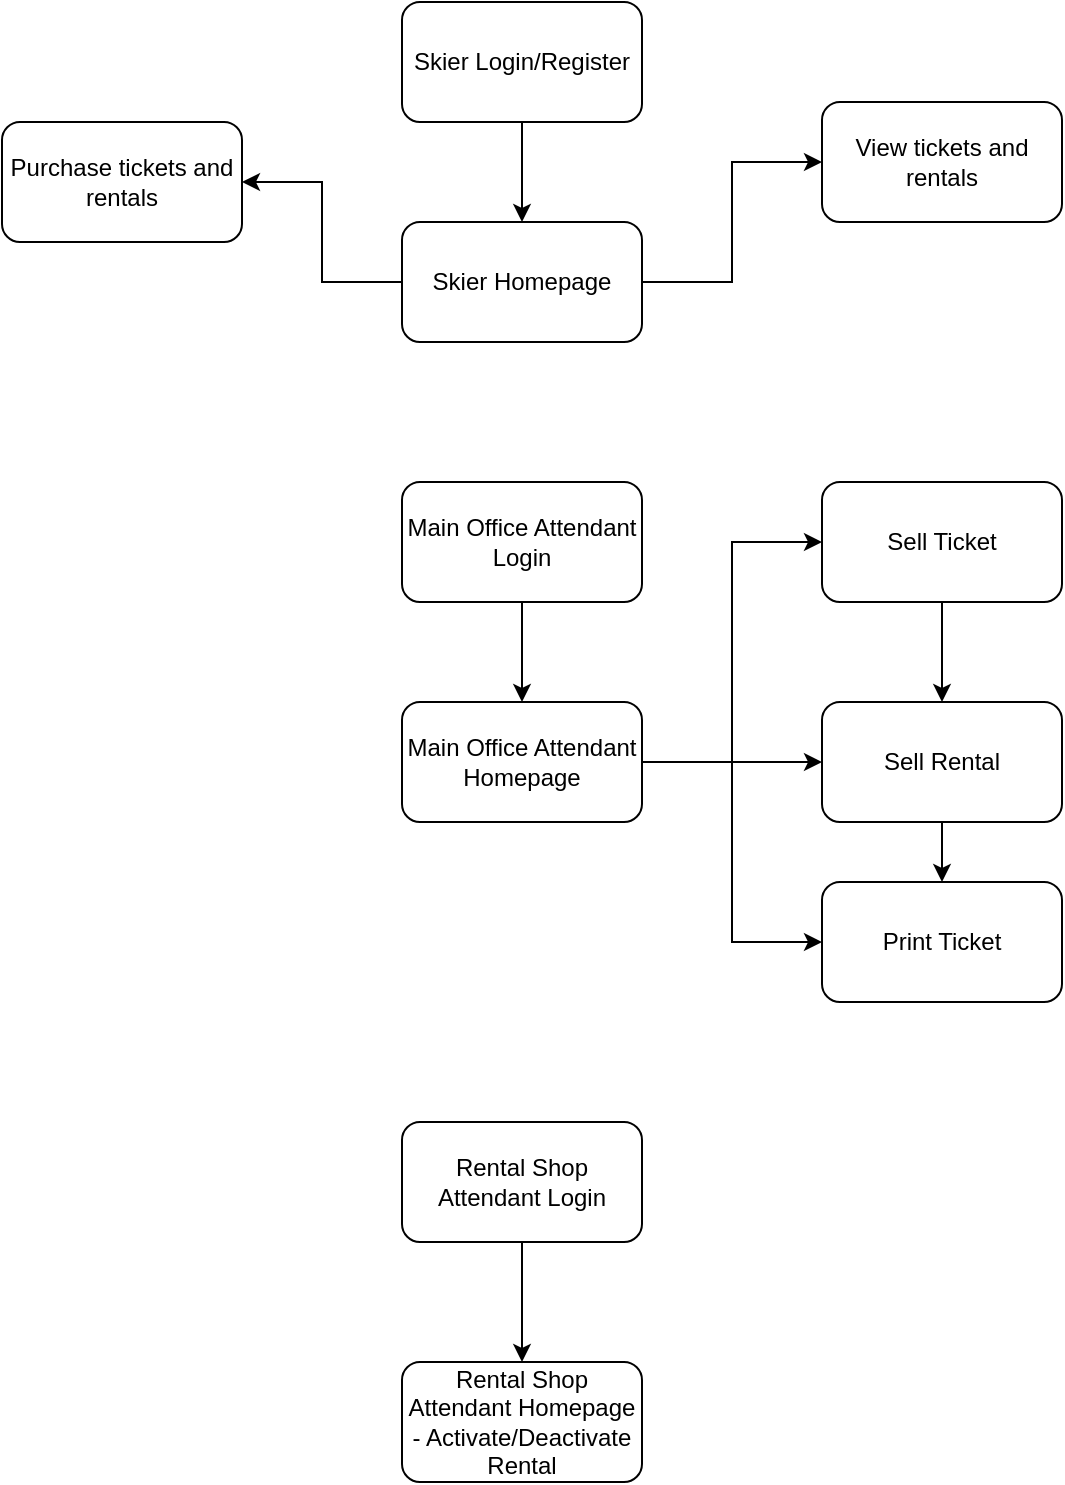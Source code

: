 <mxfile version="21.0.6" type="onedrive"><diagram name="Page-1" id="D9eRH-KOLV0aNAMH7eON"><mxGraphModel grid="1" page="1" gridSize="10" guides="1" tooltips="1" connect="1" arrows="1" fold="1" pageScale="1" pageWidth="850" pageHeight="1100" math="0" shadow="0"><root><mxCell id="0"/><mxCell id="1" parent="0"/><mxCell id="X7W11Wb_S86mY8Shpxr3-5" style="edgeStyle=orthogonalEdgeStyle;rounded=0;orthogonalLoop=1;jettySize=auto;html=1;exitX=0.5;exitY=1;exitDx=0;exitDy=0;entryX=0.5;entryY=0;entryDx=0;entryDy=0;" edge="1" parent="1" source="X7W11Wb_S86mY8Shpxr3-1" target="X7W11Wb_S86mY8Shpxr3-4"><mxGeometry relative="1" as="geometry"/></mxCell><mxCell id="X7W11Wb_S86mY8Shpxr3-1" value="Skier Login/Register" style="rounded=1;whiteSpace=wrap;html=1;" vertex="1" parent="1"><mxGeometry x="350" y="40" width="120" height="60" as="geometry"/></mxCell><mxCell id="X7W11Wb_S86mY8Shpxr3-2" value="View tickets and rentals" style="rounded=1;whiteSpace=wrap;html=1;" vertex="1" parent="1"><mxGeometry x="560" y="90" width="120" height="60" as="geometry"/></mxCell><mxCell id="X7W11Wb_S86mY8Shpxr3-3" value="Purchase tickets and rentals" style="rounded=1;whiteSpace=wrap;html=1;" vertex="1" parent="1"><mxGeometry x="150" y="100" width="120" height="60" as="geometry"/></mxCell><mxCell id="X7W11Wb_S86mY8Shpxr3-6" style="edgeStyle=orthogonalEdgeStyle;rounded=0;orthogonalLoop=1;jettySize=auto;html=1;exitX=1;exitY=0.5;exitDx=0;exitDy=0;entryX=0;entryY=0.5;entryDx=0;entryDy=0;" edge="1" parent="1" source="X7W11Wb_S86mY8Shpxr3-4" target="X7W11Wb_S86mY8Shpxr3-2"><mxGeometry relative="1" as="geometry"/></mxCell><mxCell id="X7W11Wb_S86mY8Shpxr3-7" style="edgeStyle=orthogonalEdgeStyle;rounded=0;orthogonalLoop=1;jettySize=auto;html=1;exitX=0;exitY=0.5;exitDx=0;exitDy=0;entryX=1;entryY=0.5;entryDx=0;entryDy=0;" edge="1" parent="1" source="X7W11Wb_S86mY8Shpxr3-4" target="X7W11Wb_S86mY8Shpxr3-3"><mxGeometry relative="1" as="geometry"/></mxCell><mxCell id="X7W11Wb_S86mY8Shpxr3-4" value="Skier Homepage" style="rounded=1;whiteSpace=wrap;html=1;" vertex="1" parent="1"><mxGeometry x="350" y="150" width="120" height="60" as="geometry"/></mxCell><mxCell id="X7W11Wb_S86mY8Shpxr3-10" style="edgeStyle=orthogonalEdgeStyle;rounded=0;orthogonalLoop=1;jettySize=auto;html=1;exitX=0.5;exitY=1;exitDx=0;exitDy=0;entryX=0.5;entryY=0;entryDx=0;entryDy=0;" edge="1" parent="1" source="X7W11Wb_S86mY8Shpxr3-8" target="X7W11Wb_S86mY8Shpxr3-9"><mxGeometry relative="1" as="geometry"/></mxCell><mxCell id="X7W11Wb_S86mY8Shpxr3-8" value="Main Office Attendant Login" style="rounded=1;whiteSpace=wrap;html=1;" vertex="1" parent="1"><mxGeometry x="350" y="280" width="120" height="60" as="geometry"/></mxCell><mxCell id="X7W11Wb_S86mY8Shpxr3-12" style="edgeStyle=orthogonalEdgeStyle;rounded=0;orthogonalLoop=1;jettySize=auto;html=1;exitX=1;exitY=0.5;exitDx=0;exitDy=0;entryX=0;entryY=0.5;entryDx=0;entryDy=0;" edge="1" parent="1" source="X7W11Wb_S86mY8Shpxr3-9" target="X7W11Wb_S86mY8Shpxr3-11"><mxGeometry relative="1" as="geometry"/></mxCell><mxCell id="X7W11Wb_S86mY8Shpxr3-16" style="edgeStyle=orthogonalEdgeStyle;rounded=0;orthogonalLoop=1;jettySize=auto;html=1;exitX=1;exitY=0.5;exitDx=0;exitDy=0;entryX=0;entryY=0.5;entryDx=0;entryDy=0;" edge="1" parent="1" source="X7W11Wb_S86mY8Shpxr3-9" target="X7W11Wb_S86mY8Shpxr3-13"><mxGeometry relative="1" as="geometry"/></mxCell><mxCell id="X7W11Wb_S86mY8Shpxr3-18" style="edgeStyle=orthogonalEdgeStyle;rounded=0;orthogonalLoop=1;jettySize=auto;html=1;exitX=1;exitY=0.5;exitDx=0;exitDy=0;entryX=0;entryY=0.5;entryDx=0;entryDy=0;" edge="1" parent="1" source="X7W11Wb_S86mY8Shpxr3-9" target="X7W11Wb_S86mY8Shpxr3-17"><mxGeometry relative="1" as="geometry"/></mxCell><mxCell id="X7W11Wb_S86mY8Shpxr3-9" value="Main Office Attendant Homepage" style="rounded=1;whiteSpace=wrap;html=1;" vertex="1" parent="1"><mxGeometry x="350" y="390" width="120" height="60" as="geometry"/></mxCell><mxCell id="X7W11Wb_S86mY8Shpxr3-11" value="Print Ticket" style="rounded=1;whiteSpace=wrap;html=1;" vertex="1" parent="1"><mxGeometry x="560" y="480" width="120" height="60" as="geometry"/></mxCell><mxCell id="X7W11Wb_S86mY8Shpxr3-19" style="edgeStyle=orthogonalEdgeStyle;rounded=0;orthogonalLoop=1;jettySize=auto;html=1;exitX=0.5;exitY=1;exitDx=0;exitDy=0;entryX=0.5;entryY=0;entryDx=0;entryDy=0;" edge="1" parent="1" source="X7W11Wb_S86mY8Shpxr3-13" target="X7W11Wb_S86mY8Shpxr3-17"><mxGeometry relative="1" as="geometry"/></mxCell><mxCell id="X7W11Wb_S86mY8Shpxr3-13" value="Sell Ticket" style="rounded=1;whiteSpace=wrap;html=1;" vertex="1" parent="1"><mxGeometry x="560" y="280" width="120" height="60" as="geometry"/></mxCell><mxCell id="X7W11Wb_S86mY8Shpxr3-20" style="edgeStyle=orthogonalEdgeStyle;rounded=0;orthogonalLoop=1;jettySize=auto;html=1;exitX=0.5;exitY=1;exitDx=0;exitDy=0;entryX=0.5;entryY=0;entryDx=0;entryDy=0;" edge="1" parent="1" source="X7W11Wb_S86mY8Shpxr3-17" target="X7W11Wb_S86mY8Shpxr3-11"><mxGeometry relative="1" as="geometry"/></mxCell><mxCell id="X7W11Wb_S86mY8Shpxr3-17" value="Sell Rental" style="rounded=1;whiteSpace=wrap;html=1;" vertex="1" parent="1"><mxGeometry x="560" y="390" width="120" height="60" as="geometry"/></mxCell><mxCell id="X7W11Wb_S86mY8Shpxr3-23" style="edgeStyle=orthogonalEdgeStyle;rounded=0;orthogonalLoop=1;jettySize=auto;html=1;exitX=0.5;exitY=1;exitDx=0;exitDy=0;entryX=0.5;entryY=0;entryDx=0;entryDy=0;" edge="1" parent="1" source="X7W11Wb_S86mY8Shpxr3-21" target="X7W11Wb_S86mY8Shpxr3-22"><mxGeometry relative="1" as="geometry"/></mxCell><mxCell id="X7W11Wb_S86mY8Shpxr3-21" value="Rental Shop Attendant Login" style="rounded=1;whiteSpace=wrap;html=1;" vertex="1" parent="1"><mxGeometry x="350" y="600" width="120" height="60" as="geometry"/></mxCell><mxCell id="X7W11Wb_S86mY8Shpxr3-22" value="Rental Shop Attendant Homepage&lt;br&gt;- Activate/Deactivate Rental" style="rounded=1;whiteSpace=wrap;html=1;" vertex="1" parent="1"><mxGeometry x="350" y="720" width="120" height="60" as="geometry"/></mxCell></root></mxGraphModel></diagram></mxfile>